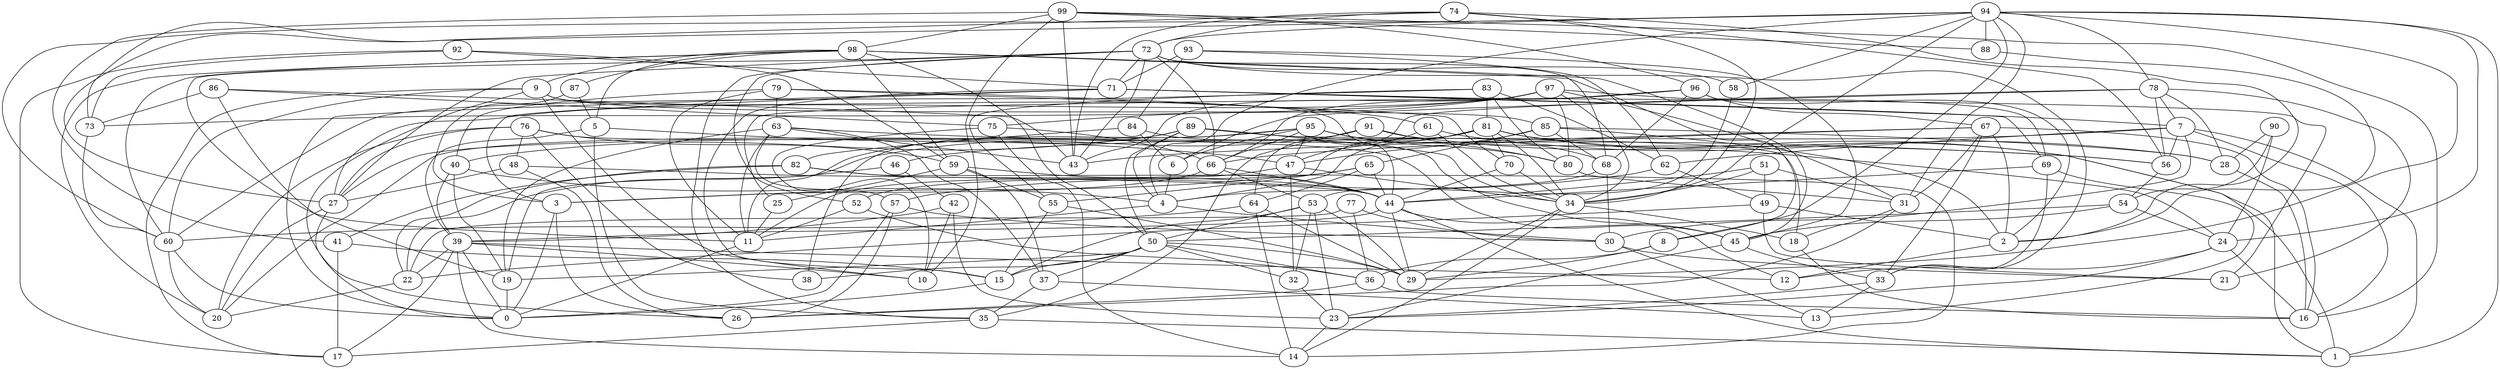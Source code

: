 digraph GG_graph {

subgraph G_graph {
edge [color = black]
"60" -> "0" [dir = none]
"60" -> "20" [dir = none]
"9" -> "10" [dir = none]
"9" -> "44" [dir = none]
"9" -> "85" [dir = none]
"9" -> "17" [dir = none]
"9" -> "26" [dir = none]
"9" -> "60" [dir = none]
"32" -> "23" [dir = none]
"64" -> "29" [dir = none]
"64" -> "14" [dir = none]
"64" -> "60" [dir = none]
"78" -> "21" [dir = none]
"78" -> "7" [dir = none]
"78" -> "64" [dir = none]
"78" -> "28" [dir = none]
"78" -> "6" [dir = none]
"78" -> "56" [dir = none]
"49" -> "2" [dir = none]
"49" -> "21" [dir = none]
"49" -> "22" [dir = none]
"25" -> "11" [dir = none]
"54" -> "50" [dir = none]
"54" -> "24" [dir = none]
"54" -> "45" [dir = none]
"2" -> "12" [dir = none]
"88" -> "2" [dir = none]
"52" -> "36" [dir = none]
"52" -> "11" [dir = none]
"28" -> "16" [dir = none]
"42" -> "10" [dir = none]
"42" -> "39" [dir = none]
"42" -> "23" [dir = none]
"85" -> "65" [dir = none]
"85" -> "68" [dir = none]
"85" -> "2" [dir = none]
"85" -> "28" [dir = none]
"85" -> "47" [dir = none]
"22" -> "20" [dir = none]
"77" -> "30" [dir = none]
"77" -> "36" [dir = none]
"77" -> "22" [dir = none]
"98" -> "5" [dir = none]
"98" -> "59" [dir = none]
"98" -> "8" [dir = none]
"98" -> "9" [dir = none]
"98" -> "45" [dir = none]
"98" -> "20" [dir = none]
"98" -> "60" [dir = none]
"98" -> "50" [dir = none]
"98" -> "87" [dir = none]
"87" -> "3" [dir = none]
"87" -> "5" [dir = none]
"82" -> "41" [dir = none]
"82" -> "22" [dir = none]
"82" -> "14" [dir = none]
"82" -> "44" [dir = none]
"46" -> "42" [dir = none]
"46" -> "22" [dir = none]
"37" -> "35" [dir = none]
"37" -> "13" [dir = none]
"5" -> "47" [dir = none]
"5" -> "39" [dir = none]
"5" -> "35" [dir = none]
"99" -> "41" [dir = none]
"99" -> "88" [dir = none]
"99" -> "16" [dir = none]
"99" -> "96" [dir = none]
"99" -> "43" [dir = none]
"99" -> "98" [dir = none]
"99" -> "10" [dir = none]
"36" -> "26" [dir = none]
"36" -> "16" [dir = none]
"39" -> "22" [dir = none]
"39" -> "17" [dir = none]
"39" -> "12" [dir = none]
"39" -> "10" [dir = none]
"39" -> "0" [dir = none]
"39" -> "14" [dir = none]
"90" -> "54" [dir = none]
"90" -> "28" [dir = none]
"90" -> "24" [dir = none]
"11" -> "0" [dir = none]
"53" -> "32" [dir = none]
"53" -> "29" [dir = none]
"53" -> "15" [dir = none]
"53" -> "23" [dir = none]
"53" -> "50" [dir = none]
"61" -> "34" [dir = none]
"61" -> "47" [dir = none]
"61" -> "28" [dir = none]
"41" -> "15" [dir = none]
"41" -> "17" [dir = none]
"40" -> "19" [dir = none]
"40" -> "39" [dir = none]
"40" -> "4" [dir = none]
"45" -> "23" [dir = none]
"45" -> "33" [dir = none]
"57" -> "26" [dir = none]
"57" -> "30" [dir = none]
"57" -> "0" [dir = none]
"31" -> "26" [dir = none]
"31" -> "18" [dir = none]
"97" -> "80" [dir = none]
"97" -> "34" [dir = none]
"97" -> "43" [dir = none]
"97" -> "75" [dir = none]
"97" -> "31" [dir = none]
"97" -> "27" [dir = none]
"97" -> "69" [dir = none]
"97" -> "73" [dir = none]
"51" -> "44" [dir = none]
"51" -> "49" [dir = none]
"51" -> "34" [dir = none]
"51" -> "31" [dir = none]
"34" -> "29" [dir = none]
"34" -> "18" [dir = none]
"34" -> "14" [dir = none]
"93" -> "45" [dir = none]
"93" -> "84" [dir = none]
"93" -> "71" [dir = none]
"93" -> "62" [dir = none]
"4" -> "30" [dir = none]
"83" -> "60" [dir = none]
"83" -> "55" [dir = none]
"83" -> "62" [dir = none]
"83" -> "81" [dir = none]
"83" -> "80" [dir = none]
"89" -> "11" [dir = none]
"89" -> "50" [dir = none]
"89" -> "4" [dir = none]
"89" -> "18" [dir = none]
"89" -> "56" [dir = none]
"89" -> "40" [dir = none]
"89" -> "34" [dir = none]
"79" -> "11" [dir = none]
"79" -> "63" [dir = none]
"79" -> "70" [dir = none]
"79" -> "40" [dir = none]
"79" -> "61" [dir = none]
"56" -> "54" [dir = none]
"94" -> "72" [dir = none]
"94" -> "88" [dir = none]
"94" -> "58" [dir = none]
"94" -> "4" [dir = none]
"94" -> "1" [dir = none]
"94" -> "24" [dir = none]
"94" -> "78" [dir = none]
"94" -> "8" [dir = none]
"94" -> "60" [dir = none]
"94" -> "34" [dir = none]
"94" -> "31" [dir = none]
"94" -> "27" [dir = none]
"94" -> "29" [dir = none]
"91" -> "1" [dir = none]
"91" -> "80" [dir = none]
"91" -> "19" [dir = none]
"91" -> "35" [dir = none]
"8" -> "29" [dir = none]
"8" -> "36" [dir = none]
"35" -> "17" [dir = none]
"35" -> "1" [dir = none]
"69" -> "13" [dir = none]
"69" -> "33" [dir = none]
"69" -> "44" [dir = none]
"81" -> "55" [dir = none]
"81" -> "4" [dir = none]
"81" -> "70" [dir = none]
"81" -> "1" [dir = none]
"81" -> "20" [dir = none]
"81" -> "34" [dir = none]
"81" -> "24" [dir = none]
"95" -> "27" [dir = none]
"95" -> "47" [dir = none]
"95" -> "66" [dir = none]
"95" -> "68" [dir = none]
"95" -> "6" [dir = none]
"95" -> "38" [dir = none]
"95" -> "80" [dir = none]
"19" -> "0" [dir = none]
"15" -> "0" [dir = none]
"71" -> "21" [dir = none]
"71" -> "3" [dir = none]
"71" -> "69" [dir = none]
"71" -> "0" [dir = none]
"71" -> "15" [dir = none]
"71" -> "7" [dir = none]
"92" -> "17" [dir = none]
"92" -> "59" [dir = none]
"92" -> "71" [dir = none]
"92" -> "73" [dir = none]
"80" -> "31" [dir = none]
"18" -> "16" [dir = none]
"73" -> "60" [dir = none]
"55" -> "29" [dir = none]
"55" -> "15" [dir = none]
"3" -> "26" [dir = none]
"3" -> "0" [dir = none]
"62" -> "49" [dir = none]
"62" -> "57" [dir = none]
"30" -> "21" [dir = none]
"30" -> "13" [dir = none]
"58" -> "53" [dir = none]
"84" -> "6" [dir = none]
"84" -> "82" [dir = none]
"84" -> "45" [dir = none]
"86" -> "43" [dir = none]
"86" -> "19" [dir = none]
"86" -> "73" [dir = none]
"63" -> "37" [dir = none]
"63" -> "11" [dir = none]
"63" -> "19" [dir = none]
"63" -> "43" [dir = none]
"63" -> "57" [dir = none]
"63" -> "56" [dir = none]
"96" -> "25" [dir = none]
"96" -> "67" [dir = none]
"96" -> "2" [dir = none]
"96" -> "68" [dir = none]
"96" -> "66" [dir = none]
"47" -> "32" [dir = none]
"47" -> "34" [dir = none]
"47" -> "11" [dir = none]
"6" -> "4" [dir = none]
"33" -> "13" [dir = none]
"33" -> "23" [dir = none]
"74" -> "72" [dir = none]
"74" -> "56" [dir = none]
"74" -> "2" [dir = none]
"74" -> "73" [dir = none]
"74" -> "34" [dir = none]
"74" -> "43" [dir = none]
"68" -> "4" [dir = none]
"68" -> "30" [dir = none]
"59" -> "37" [dir = none]
"59" -> "55" [dir = none]
"59" -> "44" [dir = none]
"59" -> "25" [dir = none]
"67" -> "33" [dir = none]
"67" -> "16" [dir = none]
"67" -> "66" [dir = none]
"67" -> "2" [dir = none]
"67" -> "43" [dir = none]
"67" -> "31" [dir = none]
"50" -> "32" [dir = none]
"50" -> "38" [dir = none]
"50" -> "37" [dir = none]
"50" -> "15" [dir = none]
"50" -> "29" [dir = none]
"50" -> "19" [dir = none]
"50" -> "36" [dir = none]
"24" -> "12" [dir = none]
"24" -> "16" [dir = none]
"24" -> "23" [dir = none]
"66" -> "3" [dir = none]
"66" -> "53" [dir = none]
"66" -> "44" [dir = none]
"70" -> "34" [dir = none]
"70" -> "44" [dir = none]
"75" -> "10" [dir = none]
"75" -> "66" [dir = none]
"75" -> "14" [dir = none]
"27" -> "0" [dir = none]
"27" -> "20" [dir = none]
"44" -> "39" [dir = none]
"44" -> "1" [dir = none]
"44" -> "29" [dir = none]
"44" -> "12" [dir = none]
"65" -> "52" [dir = none]
"65" -> "3" [dir = none]
"65" -> "44" [dir = none]
"65" -> "64" [dir = none]
"7" -> "46" [dir = none]
"7" -> "16" [dir = none]
"7" -> "1" [dir = none]
"7" -> "56" [dir = none]
"7" -> "30" [dir = none]
"7" -> "62" [dir = none]
"48" -> "27" [dir = none]
"48" -> "44" [dir = none]
"48" -> "26" [dir = none]
"76" -> "20" [dir = none]
"76" -> "38" [dir = none]
"76" -> "45" [dir = none]
"76" -> "48" [dir = none]
"76" -> "27" [dir = none]
"76" -> "59" [dir = none]
"72" -> "35" [dir = none]
"72" -> "66" [dir = none]
"72" -> "33" [dir = none]
"72" -> "52" [dir = none]
"72" -> "71" [dir = none]
"72" -> "11" [dir = none]
"72" -> "27" [dir = none]
"72" -> "43" [dir = none]
"72" -> "58" [dir = none]
"23" -> "14" [dir = none]
"72" -> "68" [dir = none]
"4" -> "11" [dir = none]
"86" -> "75" [dir = none]
}

}
